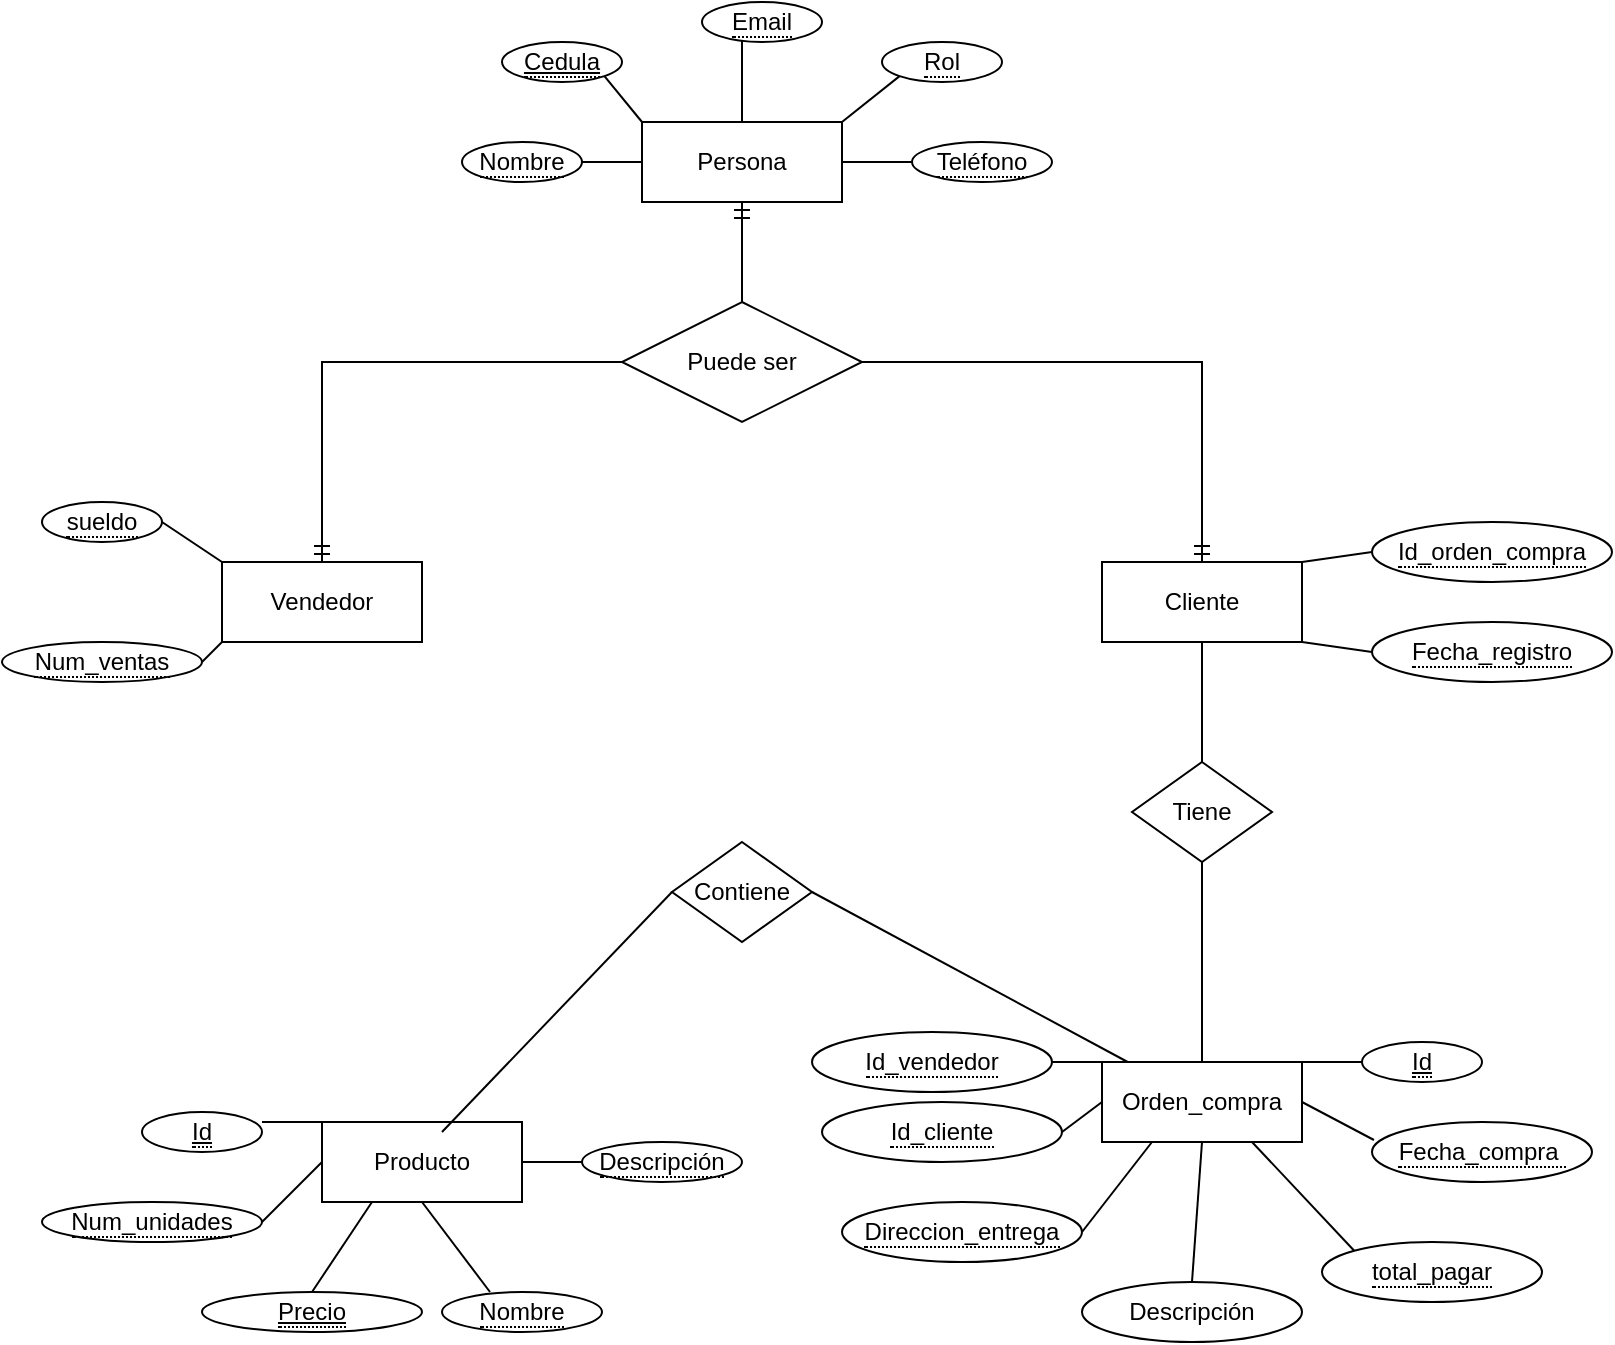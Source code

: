 <mxfile version="20.5.3" type="github">
  <diagram id="R2lEEEUBdFMjLlhIrx00" name="Page-1">
    <mxGraphModel dx="1632" dy="1844" grid="1" gridSize="10" guides="1" tooltips="1" connect="1" arrows="1" fold="1" page="1" pageScale="1" pageWidth="850" pageHeight="1100" math="0" shadow="0" extFonts="Permanent Marker^https://fonts.googleapis.com/css?family=Permanent+Marker">
      <root>
        <mxCell id="0" />
        <mxCell id="1" parent="0" />
        <mxCell id="wcKygk_WKPrEuLjn9pDS-1" value="Persona" style="whiteSpace=wrap;html=1;align=center;" parent="1" vertex="1">
          <mxGeometry x="280" y="-60" width="100" height="40" as="geometry" />
        </mxCell>
        <mxCell id="wcKygk_WKPrEuLjn9pDS-3" value="Vendedor" style="whiteSpace=wrap;html=1;align=center;" parent="1" vertex="1">
          <mxGeometry x="70" y="160" width="100" height="40" as="geometry" />
        </mxCell>
        <mxCell id="wcKygk_WKPrEuLjn9pDS-5" value="Producto" style="whiteSpace=wrap;html=1;align=center;" parent="1" vertex="1">
          <mxGeometry x="120" y="440" width="100" height="40" as="geometry" />
        </mxCell>
        <mxCell id="wcKygk_WKPrEuLjn9pDS-7" value="Orden_compra" style="whiteSpace=wrap;html=1;align=center;" parent="1" vertex="1">
          <mxGeometry x="510" y="410" width="100" height="40" as="geometry" />
        </mxCell>
        <mxCell id="wcKygk_WKPrEuLjn9pDS-51" style="edgeStyle=orthogonalEdgeStyle;rounded=0;orthogonalLoop=1;jettySize=auto;html=1;endArrow=ERmandOne;endFill=0;" parent="1" source="wcKygk_WKPrEuLjn9pDS-37" target="wcKygk_WKPrEuLjn9pDS-42" edge="1">
          <mxGeometry relative="1" as="geometry" />
        </mxCell>
        <mxCell id="wcKygk_WKPrEuLjn9pDS-53" style="edgeStyle=orthogonalEdgeStyle;rounded=0;orthogonalLoop=1;jettySize=auto;html=1;endArrow=ERmandOne;endFill=0;" parent="1" source="wcKygk_WKPrEuLjn9pDS-37" target="wcKygk_WKPrEuLjn9pDS-3" edge="1">
          <mxGeometry relative="1" as="geometry" />
        </mxCell>
        <mxCell id="wcKygk_WKPrEuLjn9pDS-54" style="edgeStyle=orthogonalEdgeStyle;rounded=0;orthogonalLoop=1;jettySize=auto;html=1;endArrow=ERmandOne;endFill=0;" parent="1" source="wcKygk_WKPrEuLjn9pDS-37" target="wcKygk_WKPrEuLjn9pDS-1" edge="1">
          <mxGeometry relative="1" as="geometry" />
        </mxCell>
        <mxCell id="wcKygk_WKPrEuLjn9pDS-37" value="Puede ser" style="shape=rhombus;perimeter=rhombusPerimeter;whiteSpace=wrap;html=1;align=center;" parent="1" vertex="1">
          <mxGeometry x="270" y="30" width="120" height="60" as="geometry" />
        </mxCell>
        <mxCell id="wcKygk_WKPrEuLjn9pDS-42" value="Cliente" style="whiteSpace=wrap;html=1;align=center;" parent="1" vertex="1">
          <mxGeometry x="510" y="160" width="100" height="40" as="geometry" />
        </mxCell>
        <mxCell id="wcKygk_WKPrEuLjn9pDS-85" style="edgeStyle=orthogonalEdgeStyle;rounded=0;orthogonalLoop=1;jettySize=auto;html=1;endArrow=none;endFill=0;" parent="1" source="wcKygk_WKPrEuLjn9pDS-71" target="wcKygk_WKPrEuLjn9pDS-1" edge="1">
          <mxGeometry relative="1" as="geometry" />
        </mxCell>
        <mxCell id="wcKygk_WKPrEuLjn9pDS-71" value="&lt;span style=&quot;border-bottom: 1px dotted&quot;&gt;Nombre&lt;/span&gt;" style="ellipse;whiteSpace=wrap;html=1;align=center;rotation=0;" parent="1" vertex="1">
          <mxGeometry x="190" y="-50" width="60" height="20" as="geometry" />
        </mxCell>
        <mxCell id="wcKygk_WKPrEuLjn9pDS-91" style="edgeStyle=orthogonalEdgeStyle;rounded=0;orthogonalLoop=1;jettySize=auto;html=1;endArrow=none;endFill=0;" parent="1" source="wcKygk_WKPrEuLjn9pDS-73" target="wcKygk_WKPrEuLjn9pDS-1" edge="1">
          <mxGeometry relative="1" as="geometry">
            <Array as="points">
              <mxPoint x="330" y="-90" />
              <mxPoint x="330" y="-90" />
            </Array>
          </mxGeometry>
        </mxCell>
        <mxCell id="wcKygk_WKPrEuLjn9pDS-73" value="&lt;span style=&quot;border-bottom: 1px dotted&quot;&gt;Email&lt;/span&gt;" style="ellipse;whiteSpace=wrap;html=1;align=center;rotation=0;" parent="1" vertex="1">
          <mxGeometry x="310" y="-120" width="60" height="20" as="geometry" />
        </mxCell>
        <mxCell id="wcKygk_WKPrEuLjn9pDS-88" style="edgeStyle=orthogonalEdgeStyle;rounded=0;orthogonalLoop=1;jettySize=auto;html=1;entryX=1;entryY=1;entryDx=0;entryDy=0;endArrow=none;endFill=0;exitX=0;exitY=0.5;exitDx=0;exitDy=0;" parent="1" source="wcKygk_WKPrEuLjn9pDS-75" target="wcKygk_WKPrEuLjn9pDS-1" edge="1">
          <mxGeometry relative="1" as="geometry">
            <Array as="points">
              <mxPoint x="380" y="-40" />
            </Array>
          </mxGeometry>
        </mxCell>
        <mxCell id="wcKygk_WKPrEuLjn9pDS-75" value="&lt;span style=&quot;border-bottom: 1px dotted&quot;&gt;Teléfono&lt;br&gt;&lt;/span&gt;" style="ellipse;whiteSpace=wrap;html=1;align=center;rotation=0;" parent="1" vertex="1">
          <mxGeometry x="415" y="-50" width="70" height="20" as="geometry" />
        </mxCell>
        <mxCell id="miYWSdLSkXnFFTQw0LnS-1" value="Contiene" style="rhombus;whiteSpace=wrap;html=1;" parent="1" vertex="1">
          <mxGeometry x="295" y="300" width="70" height="50" as="geometry" />
        </mxCell>
        <mxCell id="miYWSdLSkXnFFTQw0LnS-2" value="Tiene" style="rhombus;whiteSpace=wrap;html=1;" parent="1" vertex="1">
          <mxGeometry x="525" y="260" width="70" height="50" as="geometry" />
        </mxCell>
        <mxCell id="miYWSdLSkXnFFTQw0LnS-5" value="&lt;span style=&quot;border-bottom: 1px dotted&quot;&gt;&lt;u&gt;Cedula&lt;/u&gt;&lt;/span&gt;" style="ellipse;whiteSpace=wrap;html=1;align=center;rotation=0;" parent="1" vertex="1">
          <mxGeometry x="210" y="-100" width="60" height="20" as="geometry" />
        </mxCell>
        <mxCell id="miYWSdLSkXnFFTQw0LnS-6" value="&lt;span style=&quot;border-bottom: 1px dotted&quot;&gt;Rol&lt;/span&gt;" style="ellipse;whiteSpace=wrap;html=1;align=center;rotation=0;" parent="1" vertex="1">
          <mxGeometry x="400" y="-100" width="60" height="20" as="geometry" />
        </mxCell>
        <mxCell id="miYWSdLSkXnFFTQw0LnS-9" value="&lt;span style=&quot;border-bottom: 1px dotted&quot;&gt;sueldo&lt;/span&gt;" style="ellipse;whiteSpace=wrap;html=1;align=center;rotation=0;" parent="1" vertex="1">
          <mxGeometry x="-20" y="130" width="60" height="20" as="geometry" />
        </mxCell>
        <mxCell id="miYWSdLSkXnFFTQw0LnS-10" value="&lt;span style=&quot;border-bottom: 1px dotted&quot;&gt;Num_ventas&lt;/span&gt;" style="ellipse;whiteSpace=wrap;html=1;align=center;rotation=0;" parent="1" vertex="1">
          <mxGeometry x="-40" y="200" width="100" height="20" as="geometry" />
        </mxCell>
        <mxCell id="miYWSdLSkXnFFTQw0LnS-11" value="&lt;span style=&quot;border-bottom: 1px dotted&quot;&gt;Id_orden_compra&lt;/span&gt;" style="ellipse;whiteSpace=wrap;html=1;align=center;rotation=0;" parent="1" vertex="1">
          <mxGeometry x="645" y="140" width="120" height="30" as="geometry" />
        </mxCell>
        <mxCell id="miYWSdLSkXnFFTQw0LnS-12" value="&lt;span style=&quot;border-bottom: 1px dotted&quot;&gt;Fecha_registro&lt;/span&gt;" style="ellipse;whiteSpace=wrap;html=1;align=center;rotation=0;" parent="1" vertex="1">
          <mxGeometry x="645" y="190" width="120" height="30" as="geometry" />
        </mxCell>
        <mxCell id="miYWSdLSkXnFFTQw0LnS-13" value="&lt;span style=&quot;border-bottom: 1px dotted&quot;&gt;&lt;u&gt;Id&lt;/u&gt;&lt;/span&gt;" style="ellipse;whiteSpace=wrap;html=1;align=center;rotation=0;" parent="1" vertex="1">
          <mxGeometry x="640" y="400" width="60" height="20" as="geometry" />
        </mxCell>
        <mxCell id="miYWSdLSkXnFFTQw0LnS-14" value="&lt;span style=&quot;border-bottom: 1px dotted&quot;&gt;Fecha_compra&amp;nbsp;&lt;/span&gt;" style="ellipse;whiteSpace=wrap;html=1;align=center;rotation=0;" parent="1" vertex="1">
          <mxGeometry x="645" y="440" width="110" height="30" as="geometry" />
        </mxCell>
        <mxCell id="miYWSdLSkXnFFTQw0LnS-15" value="&lt;span style=&quot;border-bottom: 1px dotted&quot;&gt;total_pagar&lt;/span&gt;" style="ellipse;whiteSpace=wrap;html=1;align=center;rotation=0;" parent="1" vertex="1">
          <mxGeometry x="620" y="500" width="110" height="30" as="geometry" />
        </mxCell>
        <mxCell id="miYWSdLSkXnFFTQw0LnS-16" value="Descripción" style="ellipse;whiteSpace=wrap;html=1;align=center;rotation=0;" parent="1" vertex="1">
          <mxGeometry x="500" y="520" width="110" height="30" as="geometry" />
        </mxCell>
        <mxCell id="miYWSdLSkXnFFTQw0LnS-17" value="&lt;span style=&quot;border-bottom: 1px dotted&quot;&gt;Id_cliente&lt;/span&gt;" style="ellipse;whiteSpace=wrap;html=1;align=center;rotation=0;" parent="1" vertex="1">
          <mxGeometry x="370" y="430" width="120" height="30" as="geometry" />
        </mxCell>
        <mxCell id="miYWSdLSkXnFFTQw0LnS-18" value="&lt;span style=&quot;border-bottom: 1px dotted&quot;&gt;Id_vendedor&lt;/span&gt;" style="ellipse;whiteSpace=wrap;html=1;align=center;rotation=0;" parent="1" vertex="1">
          <mxGeometry x="365" y="395" width="120" height="30" as="geometry" />
        </mxCell>
        <mxCell id="miYWSdLSkXnFFTQw0LnS-19" value="&lt;span style=&quot;border-bottom: 1px dotted&quot;&gt;&lt;u&gt;Id&lt;/u&gt;&lt;/span&gt;" style="ellipse;whiteSpace=wrap;html=1;align=center;rotation=0;" parent="1" vertex="1">
          <mxGeometry x="30" y="435" width="60" height="20" as="geometry" />
        </mxCell>
        <mxCell id="miYWSdLSkXnFFTQw0LnS-20" value="&lt;span style=&quot;border-bottom: 1px dotted&quot;&gt;Num_unidades&lt;/span&gt;" style="ellipse;whiteSpace=wrap;html=1;align=center;rotation=0;" parent="1" vertex="1">
          <mxGeometry x="-20" y="480" width="110" height="20" as="geometry" />
        </mxCell>
        <mxCell id="miYWSdLSkXnFFTQw0LnS-21" value="&lt;span style=&quot;border-bottom: 1px dotted&quot;&gt;&lt;u&gt;Precio&lt;/u&gt;&lt;/span&gt;" style="ellipse;whiteSpace=wrap;html=1;align=center;rotation=0;" parent="1" vertex="1">
          <mxGeometry x="60" y="525" width="110" height="20" as="geometry" />
        </mxCell>
        <mxCell id="miYWSdLSkXnFFTQw0LnS-22" value="&lt;span style=&quot;border-bottom: 1px dotted&quot;&gt;Nombre&lt;/span&gt;" style="ellipse;whiteSpace=wrap;html=1;align=center;rotation=0;" parent="1" vertex="1">
          <mxGeometry x="180" y="525" width="80" height="20" as="geometry" />
        </mxCell>
        <mxCell id="miYWSdLSkXnFFTQw0LnS-23" value="&lt;span style=&quot;border-bottom: 1px dotted&quot;&gt;Descripción&lt;/span&gt;" style="ellipse;whiteSpace=wrap;html=1;align=center;rotation=0;" parent="1" vertex="1">
          <mxGeometry x="250" y="450" width="80" height="20" as="geometry" />
        </mxCell>
        <mxCell id="miYWSdLSkXnFFTQw0LnS-24" value="&lt;span style=&quot;border-bottom: 1px dotted&quot;&gt;Direccion_entrega&lt;/span&gt;" style="ellipse;whiteSpace=wrap;html=1;align=center;rotation=0;" parent="1" vertex="1">
          <mxGeometry x="380" y="480" width="120" height="30" as="geometry" />
        </mxCell>
        <mxCell id="miYWSdLSkXnFFTQw0LnS-25" value="" style="endArrow=none;html=1;rounded=0;exitX=1;exitY=0.5;exitDx=0;exitDy=0;entryX=0;entryY=0;entryDx=0;entryDy=0;" parent="1" source="miYWSdLSkXnFFTQw0LnS-18" target="wcKygk_WKPrEuLjn9pDS-7" edge="1">
          <mxGeometry width="50" height="50" relative="1" as="geometry">
            <mxPoint x="520" y="420" as="sourcePoint" />
            <mxPoint x="570" y="370" as="targetPoint" />
          </mxGeometry>
        </mxCell>
        <mxCell id="miYWSdLSkXnFFTQw0LnS-26" value="" style="endArrow=none;html=1;rounded=0;exitX=1;exitY=0.5;exitDx=0;exitDy=0;entryX=0;entryY=0.5;entryDx=0;entryDy=0;" parent="1" source="miYWSdLSkXnFFTQw0LnS-17" target="wcKygk_WKPrEuLjn9pDS-7" edge="1">
          <mxGeometry width="50" height="50" relative="1" as="geometry">
            <mxPoint x="450" y="460" as="sourcePoint" />
            <mxPoint x="500" y="410" as="targetPoint" />
          </mxGeometry>
        </mxCell>
        <mxCell id="miYWSdLSkXnFFTQw0LnS-27" value="" style="endArrow=none;html=1;rounded=0;exitX=1;exitY=0.5;exitDx=0;exitDy=0;entryX=0.25;entryY=1;entryDx=0;entryDy=0;" parent="1" source="miYWSdLSkXnFFTQw0LnS-24" target="wcKygk_WKPrEuLjn9pDS-7" edge="1">
          <mxGeometry width="50" height="50" relative="1" as="geometry">
            <mxPoint x="520" y="530" as="sourcePoint" />
            <mxPoint x="570" y="480" as="targetPoint" />
          </mxGeometry>
        </mxCell>
        <mxCell id="miYWSdLSkXnFFTQw0LnS-28" value="" style="endArrow=none;html=1;rounded=0;exitX=0.5;exitY=0;exitDx=0;exitDy=0;entryX=0.5;entryY=1;entryDx=0;entryDy=0;" parent="1" source="miYWSdLSkXnFFTQw0LnS-16" target="wcKygk_WKPrEuLjn9pDS-7" edge="1">
          <mxGeometry width="50" height="50" relative="1" as="geometry">
            <mxPoint x="580" y="530" as="sourcePoint" />
            <mxPoint x="630" y="480" as="targetPoint" />
          </mxGeometry>
        </mxCell>
        <mxCell id="miYWSdLSkXnFFTQw0LnS-29" value="" style="endArrow=none;html=1;rounded=0;exitX=0;exitY=0;exitDx=0;exitDy=0;entryX=0.75;entryY=1;entryDx=0;entryDy=0;" parent="1" source="miYWSdLSkXnFFTQw0LnS-15" target="wcKygk_WKPrEuLjn9pDS-7" edge="1">
          <mxGeometry width="50" height="50" relative="1" as="geometry">
            <mxPoint x="590" y="520" as="sourcePoint" />
            <mxPoint x="640" y="470" as="targetPoint" />
          </mxGeometry>
        </mxCell>
        <mxCell id="miYWSdLSkXnFFTQw0LnS-30" value="" style="endArrow=none;html=1;rounded=0;exitX=1;exitY=0.5;exitDx=0;exitDy=0;entryX=0.009;entryY=0.3;entryDx=0;entryDy=0;entryPerimeter=0;" parent="1" source="wcKygk_WKPrEuLjn9pDS-7" target="miYWSdLSkXnFFTQw0LnS-14" edge="1">
          <mxGeometry width="50" height="50" relative="1" as="geometry">
            <mxPoint x="620" y="430" as="sourcePoint" />
            <mxPoint x="670" y="380" as="targetPoint" />
          </mxGeometry>
        </mxCell>
        <mxCell id="miYWSdLSkXnFFTQw0LnS-31" value="" style="endArrow=none;html=1;rounded=0;exitX=1;exitY=0;exitDx=0;exitDy=0;entryX=0;entryY=0.5;entryDx=0;entryDy=0;" parent="1" source="wcKygk_WKPrEuLjn9pDS-7" target="miYWSdLSkXnFFTQw0LnS-13" edge="1">
          <mxGeometry width="50" height="50" relative="1" as="geometry">
            <mxPoint x="560" y="410" as="sourcePoint" />
            <mxPoint x="610" y="360" as="targetPoint" />
          </mxGeometry>
        </mxCell>
        <mxCell id="miYWSdLSkXnFFTQw0LnS-32" value="" style="endArrow=none;html=1;rounded=0;entryX=0;entryY=0;entryDx=0;entryDy=0;" parent="1" target="wcKygk_WKPrEuLjn9pDS-5" edge="1">
          <mxGeometry width="50" height="50" relative="1" as="geometry">
            <mxPoint x="90" y="440" as="sourcePoint" />
            <mxPoint x="140" y="390" as="targetPoint" />
          </mxGeometry>
        </mxCell>
        <mxCell id="miYWSdLSkXnFFTQw0LnS-33" value="" style="endArrow=none;html=1;rounded=0;exitX=1;exitY=0.5;exitDx=0;exitDy=0;entryX=0;entryY=0.5;entryDx=0;entryDy=0;" parent="1" source="miYWSdLSkXnFFTQw0LnS-20" target="wcKygk_WKPrEuLjn9pDS-5" edge="1">
          <mxGeometry width="50" height="50" relative="1" as="geometry">
            <mxPoint x="60" y="550" as="sourcePoint" />
            <mxPoint x="110" y="500" as="targetPoint" />
          </mxGeometry>
        </mxCell>
        <mxCell id="miYWSdLSkXnFFTQw0LnS-34" value="" style="endArrow=none;html=1;rounded=0;exitX=0.5;exitY=0;exitDx=0;exitDy=0;entryX=0.25;entryY=1;entryDx=0;entryDy=0;" parent="1" source="miYWSdLSkXnFFTQw0LnS-21" target="wcKygk_WKPrEuLjn9pDS-5" edge="1">
          <mxGeometry width="50" height="50" relative="1" as="geometry">
            <mxPoint x="120" y="540" as="sourcePoint" />
            <mxPoint x="170" y="490" as="targetPoint" />
          </mxGeometry>
        </mxCell>
        <mxCell id="miYWSdLSkXnFFTQw0LnS-35" value="" style="endArrow=none;html=1;rounded=0;exitX=0.5;exitY=1;exitDx=0;exitDy=0;entryX=0.3;entryY=0;entryDx=0;entryDy=0;entryPerimeter=0;" parent="1" source="wcKygk_WKPrEuLjn9pDS-5" target="miYWSdLSkXnFFTQw0LnS-22" edge="1">
          <mxGeometry width="50" height="50" relative="1" as="geometry">
            <mxPoint x="180" y="570" as="sourcePoint" />
            <mxPoint x="230" y="520" as="targetPoint" />
          </mxGeometry>
        </mxCell>
        <mxCell id="miYWSdLSkXnFFTQw0LnS-36" value="" style="endArrow=none;html=1;rounded=0;exitX=1;exitY=0.5;exitDx=0;exitDy=0;entryX=0;entryY=0.5;entryDx=0;entryDy=0;" parent="1" source="wcKygk_WKPrEuLjn9pDS-5" target="miYWSdLSkXnFFTQw0LnS-23" edge="1">
          <mxGeometry width="50" height="50" relative="1" as="geometry">
            <mxPoint x="230" y="490" as="sourcePoint" />
            <mxPoint x="280" y="440" as="targetPoint" />
          </mxGeometry>
        </mxCell>
        <mxCell id="miYWSdLSkXnFFTQw0LnS-37" value="" style="endArrow=none;html=1;rounded=0;exitX=1;exitY=1;exitDx=0;exitDy=0;entryX=0;entryY=0;entryDx=0;entryDy=0;" parent="1" source="miYWSdLSkXnFFTQw0LnS-5" target="wcKygk_WKPrEuLjn9pDS-1" edge="1">
          <mxGeometry width="50" height="50" relative="1" as="geometry">
            <mxPoint x="230" y="-40" as="sourcePoint" />
            <mxPoint x="280" y="-90" as="targetPoint" />
          </mxGeometry>
        </mxCell>
        <mxCell id="miYWSdLSkXnFFTQw0LnS-38" value="" style="endArrow=none;html=1;rounded=0;exitX=1;exitY=0;exitDx=0;exitDy=0;entryX=0;entryY=1;entryDx=0;entryDy=0;" parent="1" source="wcKygk_WKPrEuLjn9pDS-1" target="miYWSdLSkXnFFTQw0LnS-6" edge="1">
          <mxGeometry width="50" height="50" relative="1" as="geometry">
            <mxPoint x="380" y="-40" as="sourcePoint" />
            <mxPoint x="430" y="-90" as="targetPoint" />
          </mxGeometry>
        </mxCell>
        <mxCell id="miYWSdLSkXnFFTQw0LnS-41" value="" style="endArrow=none;html=1;rounded=0;exitX=1;exitY=0.5;exitDx=0;exitDy=0;entryX=0;entryY=0;entryDx=0;entryDy=0;" parent="1" source="miYWSdLSkXnFFTQw0LnS-9" target="wcKygk_WKPrEuLjn9pDS-3" edge="1">
          <mxGeometry width="50" height="50" relative="1" as="geometry">
            <mxPoint x="80" y="180" as="sourcePoint" />
            <mxPoint x="130" y="130" as="targetPoint" />
          </mxGeometry>
        </mxCell>
        <mxCell id="miYWSdLSkXnFFTQw0LnS-42" value="" style="endArrow=none;html=1;rounded=0;exitX=1;exitY=0.5;exitDx=0;exitDy=0;entryX=0;entryY=1;entryDx=0;entryDy=0;" parent="1" source="miYWSdLSkXnFFTQw0LnS-10" target="wcKygk_WKPrEuLjn9pDS-3" edge="1">
          <mxGeometry width="50" height="50" relative="1" as="geometry">
            <mxPoint x="100" y="290" as="sourcePoint" />
            <mxPoint x="150" y="240" as="targetPoint" />
          </mxGeometry>
        </mxCell>
        <mxCell id="miYWSdLSkXnFFTQw0LnS-43" value="" style="endArrow=none;html=1;rounded=0;exitX=1;exitY=0;exitDx=0;exitDy=0;entryX=0;entryY=0.5;entryDx=0;entryDy=0;" parent="1" source="wcKygk_WKPrEuLjn9pDS-42" target="miYWSdLSkXnFFTQw0LnS-11" edge="1">
          <mxGeometry width="50" height="50" relative="1" as="geometry">
            <mxPoint x="580" y="150" as="sourcePoint" />
            <mxPoint x="630" y="100" as="targetPoint" />
          </mxGeometry>
        </mxCell>
        <mxCell id="miYWSdLSkXnFFTQw0LnS-44" value="" style="endArrow=none;html=1;rounded=0;exitX=1;exitY=1;exitDx=0;exitDy=0;entryX=0;entryY=0.5;entryDx=0;entryDy=0;" parent="1" source="wcKygk_WKPrEuLjn9pDS-42" target="miYWSdLSkXnFFTQw0LnS-12" edge="1">
          <mxGeometry width="50" height="50" relative="1" as="geometry">
            <mxPoint x="600" y="290" as="sourcePoint" />
            <mxPoint x="650" y="240" as="targetPoint" />
          </mxGeometry>
        </mxCell>
        <mxCell id="fRVEjDxMoczMU0ceVwJc-2" value="" style="endArrow=none;html=1;rounded=0;" edge="1" parent="1" source="miYWSdLSkXnFFTQw0LnS-2" target="wcKygk_WKPrEuLjn9pDS-42">
          <mxGeometry width="50" height="50" relative="1" as="geometry">
            <mxPoint x="500" y="270" as="sourcePoint" />
            <mxPoint x="550" y="220" as="targetPoint" />
          </mxGeometry>
        </mxCell>
        <mxCell id="fRVEjDxMoczMU0ceVwJc-3" value="" style="endArrow=none;html=1;rounded=0;exitX=0.5;exitY=0;exitDx=0;exitDy=0;" edge="1" parent="1" source="wcKygk_WKPrEuLjn9pDS-7">
          <mxGeometry width="50" height="50" relative="1" as="geometry">
            <mxPoint x="510" y="380" as="sourcePoint" />
            <mxPoint x="560" y="310" as="targetPoint" />
            <Array as="points" />
          </mxGeometry>
        </mxCell>
        <mxCell id="fRVEjDxMoczMU0ceVwJc-4" value="" style="endArrow=none;html=1;rounded=0;entryX=0;entryY=0.5;entryDx=0;entryDy=0;" edge="1" parent="1" target="miYWSdLSkXnFFTQw0LnS-1">
          <mxGeometry width="50" height="50" relative="1" as="geometry">
            <mxPoint x="180" y="445" as="sourcePoint" />
            <mxPoint x="230" y="395" as="targetPoint" />
          </mxGeometry>
        </mxCell>
        <mxCell id="fRVEjDxMoczMU0ceVwJc-5" value="" style="endArrow=none;html=1;rounded=0;entryX=1;entryY=0.5;entryDx=0;entryDy=0;" edge="1" parent="1" source="wcKygk_WKPrEuLjn9pDS-7" target="miYWSdLSkXnFFTQw0LnS-1">
          <mxGeometry width="50" height="50" relative="1" as="geometry">
            <mxPoint x="415" y="360" as="sourcePoint" />
            <mxPoint x="465" y="310" as="targetPoint" />
          </mxGeometry>
        </mxCell>
      </root>
    </mxGraphModel>
  </diagram>
</mxfile>
